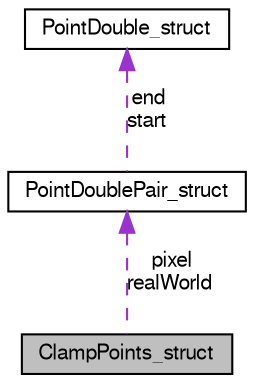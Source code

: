 digraph "ClampPoints_struct"
{
  bgcolor="transparent";
  edge [fontname="FreeSans",fontsize="10",labelfontname="FreeSans",labelfontsize="10"];
  node [fontname="FreeSans",fontsize="10",shape=record];
  Node1 [label="ClampPoints_struct",height=0.2,width=0.4,color="black", fillcolor="grey75", style="filled" fontcolor="black"];
  Node2 -> Node1 [dir="back",color="darkorchid3",fontsize="10",style="dashed",label=" pixel\nrealWorld" ,fontname="FreeSans"];
  Node2 [label="PointDoublePair_struct",height=0.2,width=0.4,color="black",URL="$struct_point_double_pair__struct.html"];
  Node3 -> Node2 [dir="back",color="darkorchid3",fontsize="10",style="dashed",label=" end\nstart" ,fontname="FreeSans"];
  Node3 [label="PointDouble_struct",height=0.2,width=0.4,color="black",URL="$struct_point_double__struct.html"];
}
